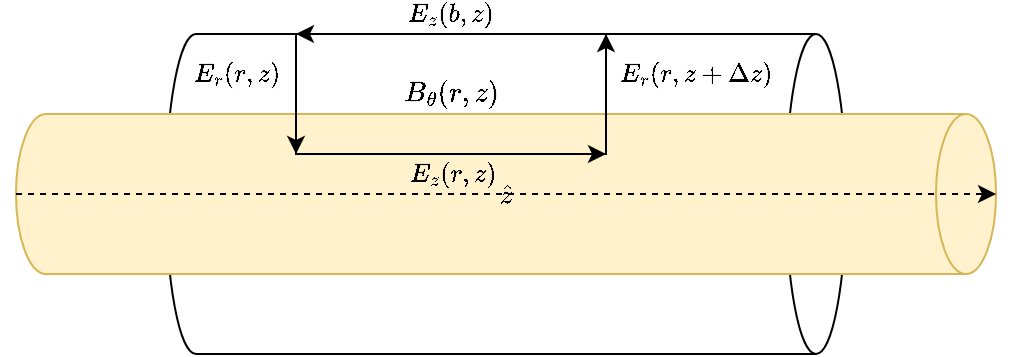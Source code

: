 <mxfile><diagram id="wo5vqgwLxp40zKnTaQ4y" name="Page-1"><mxGraphModel dx="1042" dy="800" grid="1" gridSize="10" guides="1" tooltips="1" connect="1" arrows="1" fold="1" page="1" pageScale="1" pageWidth="850" pageHeight="1100" math="1" shadow="0"><root><mxCell id="0"/><mxCell id="1" parent="0"/><mxCell id="2" value="" style="shape=cylinder3;whiteSpace=wrap;html=1;boundedLbl=1;backgroundOutline=1;size=15;rotation=90;" parent="1" vertex="1"><mxGeometry x="325" y="150" width="160" height="340" as="geometry"/></mxCell><mxCell id="3" value="" style="shape=cylinder3;whiteSpace=wrap;html=1;boundedLbl=1;backgroundOutline=1;size=15;rotation=90;fillColor=#fff2cc;strokeColor=#d6b656;" parent="1" vertex="1"><mxGeometry x="365" y="75" width="80" height="490" as="geometry"/></mxCell><mxCell id="5" value="$$\hat{z}$$" style="endArrow=classic;html=1;exitX=0.5;exitY=1;exitDx=0;exitDy=0;exitPerimeter=0;entryX=0.5;entryY=0;entryDx=0;entryDy=0;entryPerimeter=0;dashed=1;labelBackgroundColor=none;" parent="1" source="3" target="3" edge="1"><mxGeometry width="50" height="50" relative="1" as="geometry"><mxPoint x="495" y="350" as="sourcePoint"/><mxPoint x="545" y="300" as="targetPoint"/></mxGeometry></mxCell><mxCell id="4" value="$$B_{\theta}(r,z)$$" style="rounded=0;whiteSpace=wrap;html=1;fillColor=none;labelBackgroundColor=none;" parent="1" vertex="1"><mxGeometry x="300" y="240" width="155" height="60" as="geometry"/></mxCell><mxCell id="6" value="$$E_r(r, z+\Delta z)$$" style="endArrow=classic;html=1;exitX=1;exitY=1;exitDx=0;exitDy=0;entryX=1;entryY=0;entryDx=0;entryDy=0;labelBackgroundColor=none;" parent="1" source="4" target="4" edge="1"><mxGeometry width="50" height="50" as="geometry"><mxPoint x="475" y="380" as="sourcePoint"/><mxPoint x="525" y="330" as="targetPoint"/><mxPoint x="45" y="-10" as="offset"/></mxGeometry></mxCell><mxCell id="7" value="$$E_z(b,z)$$" style="endArrow=classic;html=1;exitX=1;exitY=0;exitDx=0;exitDy=0;entryX=0;entryY=0;entryDx=0;entryDy=0;labelBackgroundColor=none;" parent="1" source="4" target="4" edge="1"><mxGeometry width="50" height="50" as="geometry"><mxPoint x="475" y="380" as="sourcePoint"/><mxPoint x="525" y="330" as="targetPoint"/><mxPoint y="-10" as="offset"/></mxGeometry></mxCell><mxCell id="8" value="$$E_r(r, z)$$" style="endArrow=classic;html=1;exitX=0;exitY=0;exitDx=0;exitDy=0;entryX=0;entryY=1;entryDx=0;entryDy=0;labelBackgroundColor=none;" parent="1" source="4" target="4" edge="1"><mxGeometry width="50" height="50" as="geometry"><mxPoint x="475" y="380" as="sourcePoint"/><mxPoint x="525" y="330" as="targetPoint"/><mxPoint x="-30" y="-10" as="offset"/></mxGeometry></mxCell><mxCell id="9" value="$$E_z(r,z)$$" style="endArrow=classic;html=1;exitX=0;exitY=1;exitDx=0;exitDy=0;entryX=1;entryY=1;entryDx=0;entryDy=0;labelBackgroundColor=none;" parent="1" source="4" target="4" edge="1"><mxGeometry width="50" height="50" as="geometry"><mxPoint x="475" y="380" as="sourcePoint"/><mxPoint x="525" y="330" as="targetPoint"/><mxPoint y="10" as="offset"/></mxGeometry></mxCell></root></mxGraphModel></diagram></mxfile>